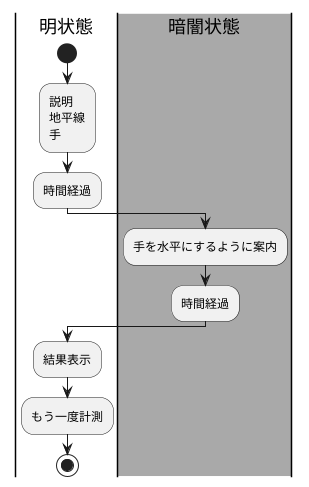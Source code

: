 @startuml admin_flow
| 明状態 |
start
:説明
地平線
手;
:時間経過;
    |#DarkGray| 暗闇状態 |
    :手を水平にするように案内;
    :時間経過;
| 明状態 |
:結果表示;
:もう一度計測;    
stop
@enduml